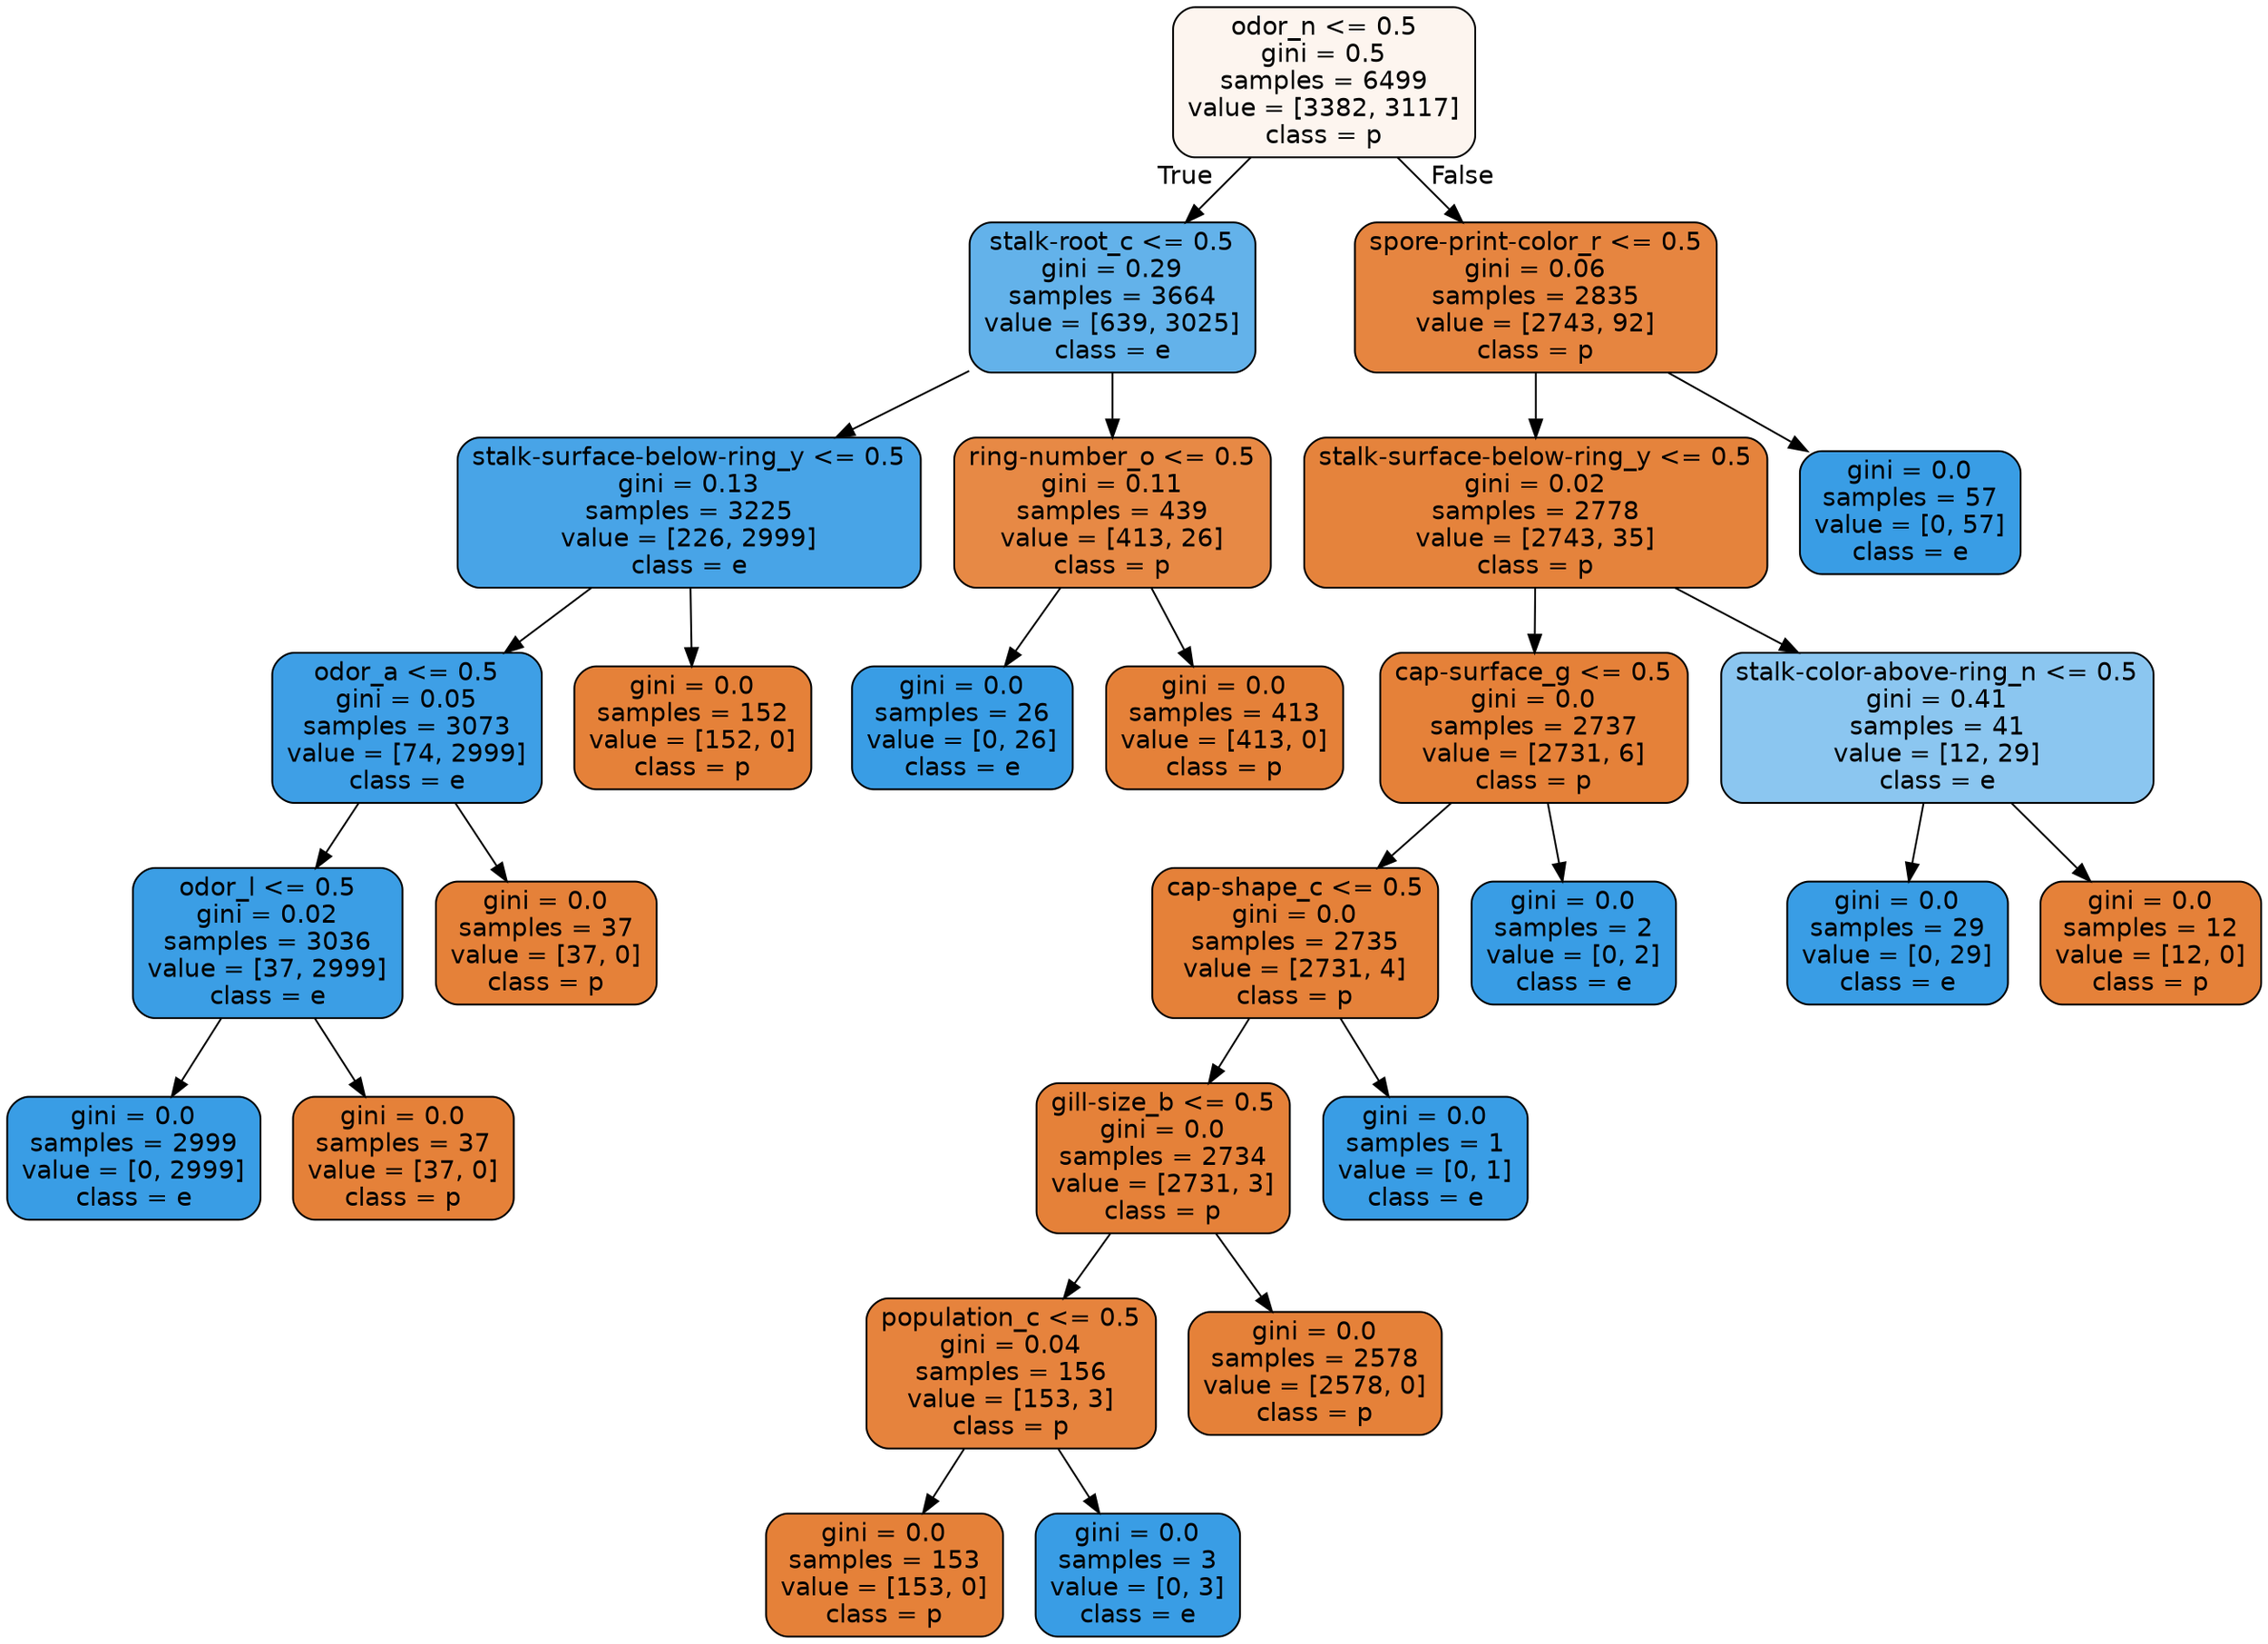 digraph Tree {
node [shape=box, style="filled, rounded", color="black", fontname=helvetica] ;
edge [fontname=helvetica] ;
0 [label="odor_n <= 0.5\ngini = 0.5\nsamples = 6499\nvalue = [3382, 3117]\nclass = p", fillcolor="#fdf5ef"] ;
1 [label="stalk-root_c <= 0.5\ngini = 0.29\nsamples = 3664\nvalue = [639, 3025]\nclass = e", fillcolor="#63b2ea"] ;
0 -> 1 [labeldistance=2.5, labelangle=45, headlabel="True"] ;
2 [label="stalk-surface-below-ring_y <= 0.5\ngini = 0.13\nsamples = 3225\nvalue = [226, 2999]\nclass = e", fillcolor="#48a4e7"] ;
1 -> 2 ;
3 [label="odor_a <= 0.5\ngini = 0.05\nsamples = 3073\nvalue = [74, 2999]\nclass = e", fillcolor="#3e9fe6"] ;
2 -> 3 ;
4 [label="odor_l <= 0.5\ngini = 0.02\nsamples = 3036\nvalue = [37, 2999]\nclass = e", fillcolor="#3b9ee5"] ;
3 -> 4 ;
5 [label="gini = 0.0\nsamples = 2999\nvalue = [0, 2999]\nclass = e", fillcolor="#399de5"] ;
4 -> 5 ;
6 [label="gini = 0.0\nsamples = 37\nvalue = [37, 0]\nclass = p", fillcolor="#e58139"] ;
4 -> 6 ;
7 [label="gini = 0.0\nsamples = 37\nvalue = [37, 0]\nclass = p", fillcolor="#e58139"] ;
3 -> 7 ;
8 [label="gini = 0.0\nsamples = 152\nvalue = [152, 0]\nclass = p", fillcolor="#e58139"] ;
2 -> 8 ;
9 [label="ring-number_o <= 0.5\ngini = 0.11\nsamples = 439\nvalue = [413, 26]\nclass = p", fillcolor="#e78945"] ;
1 -> 9 ;
10 [label="gini = 0.0\nsamples = 26\nvalue = [0, 26]\nclass = e", fillcolor="#399de5"] ;
9 -> 10 ;
11 [label="gini = 0.0\nsamples = 413\nvalue = [413, 0]\nclass = p", fillcolor="#e58139"] ;
9 -> 11 ;
12 [label="spore-print-color_r <= 0.5\ngini = 0.06\nsamples = 2835\nvalue = [2743, 92]\nclass = p", fillcolor="#e68540"] ;
0 -> 12 [labeldistance=2.5, labelangle=-45, headlabel="False"] ;
13 [label="stalk-surface-below-ring_y <= 0.5\ngini = 0.02\nsamples = 2778\nvalue = [2743, 35]\nclass = p", fillcolor="#e5833c"] ;
12 -> 13 ;
14 [label="cap-surface_g <= 0.5\ngini = 0.0\nsamples = 2737\nvalue = [2731, 6]\nclass = p", fillcolor="#e58139"] ;
13 -> 14 ;
15 [label="cap-shape_c <= 0.5\ngini = 0.0\nsamples = 2735\nvalue = [2731, 4]\nclass = p", fillcolor="#e58139"] ;
14 -> 15 ;
16 [label="gill-size_b <= 0.5\ngini = 0.0\nsamples = 2734\nvalue = [2731, 3]\nclass = p", fillcolor="#e58139"] ;
15 -> 16 ;
17 [label="population_c <= 0.5\ngini = 0.04\nsamples = 156\nvalue = [153, 3]\nclass = p", fillcolor="#e6833d"] ;
16 -> 17 ;
18 [label="gini = 0.0\nsamples = 153\nvalue = [153, 0]\nclass = p", fillcolor="#e58139"] ;
17 -> 18 ;
19 [label="gini = 0.0\nsamples = 3\nvalue = [0, 3]\nclass = e", fillcolor="#399de5"] ;
17 -> 19 ;
20 [label="gini = 0.0\nsamples = 2578\nvalue = [2578, 0]\nclass = p", fillcolor="#e58139"] ;
16 -> 20 ;
21 [label="gini = 0.0\nsamples = 1\nvalue = [0, 1]\nclass = e", fillcolor="#399de5"] ;
15 -> 21 ;
22 [label="gini = 0.0\nsamples = 2\nvalue = [0, 2]\nclass = e", fillcolor="#399de5"] ;
14 -> 22 ;
23 [label="stalk-color-above-ring_n <= 0.5\ngini = 0.41\nsamples = 41\nvalue = [12, 29]\nclass = e", fillcolor="#8bc6f0"] ;
13 -> 23 ;
24 [label="gini = 0.0\nsamples = 29\nvalue = [0, 29]\nclass = e", fillcolor="#399de5"] ;
23 -> 24 ;
25 [label="gini = 0.0\nsamples = 12\nvalue = [12, 0]\nclass = p", fillcolor="#e58139"] ;
23 -> 25 ;
26 [label="gini = 0.0\nsamples = 57\nvalue = [0, 57]\nclass = e", fillcolor="#399de5"] ;
12 -> 26 ;
}